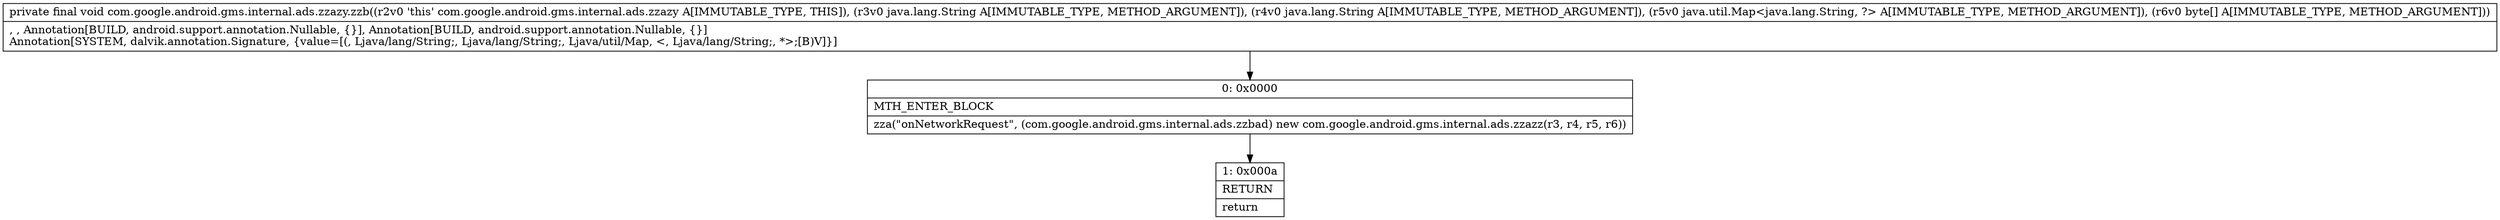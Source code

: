 digraph "CFG forcom.google.android.gms.internal.ads.zzazy.zzb(Ljava\/lang\/String;Ljava\/lang\/String;Ljava\/util\/Map;[B)V" {
Node_0 [shape=record,label="{0\:\ 0x0000|MTH_ENTER_BLOCK\l|zza(\"onNetworkRequest\", (com.google.android.gms.internal.ads.zzbad) new com.google.android.gms.internal.ads.zzazz(r3, r4, r5, r6))\l}"];
Node_1 [shape=record,label="{1\:\ 0x000a|RETURN\l|return\l}"];
MethodNode[shape=record,label="{private final void com.google.android.gms.internal.ads.zzazy.zzb((r2v0 'this' com.google.android.gms.internal.ads.zzazy A[IMMUTABLE_TYPE, THIS]), (r3v0 java.lang.String A[IMMUTABLE_TYPE, METHOD_ARGUMENT]), (r4v0 java.lang.String A[IMMUTABLE_TYPE, METHOD_ARGUMENT]), (r5v0 java.util.Map\<java.lang.String, ?\> A[IMMUTABLE_TYPE, METHOD_ARGUMENT]), (r6v0 byte[] A[IMMUTABLE_TYPE, METHOD_ARGUMENT]))  | , , Annotation[BUILD, android.support.annotation.Nullable, \{\}], Annotation[BUILD, android.support.annotation.Nullable, \{\}]\lAnnotation[SYSTEM, dalvik.annotation.Signature, \{value=[(, Ljava\/lang\/String;, Ljava\/lang\/String;, Ljava\/util\/Map, \<, Ljava\/lang\/String;, *\>;[B)V]\}]\l}"];
MethodNode -> Node_0;
Node_0 -> Node_1;
}

